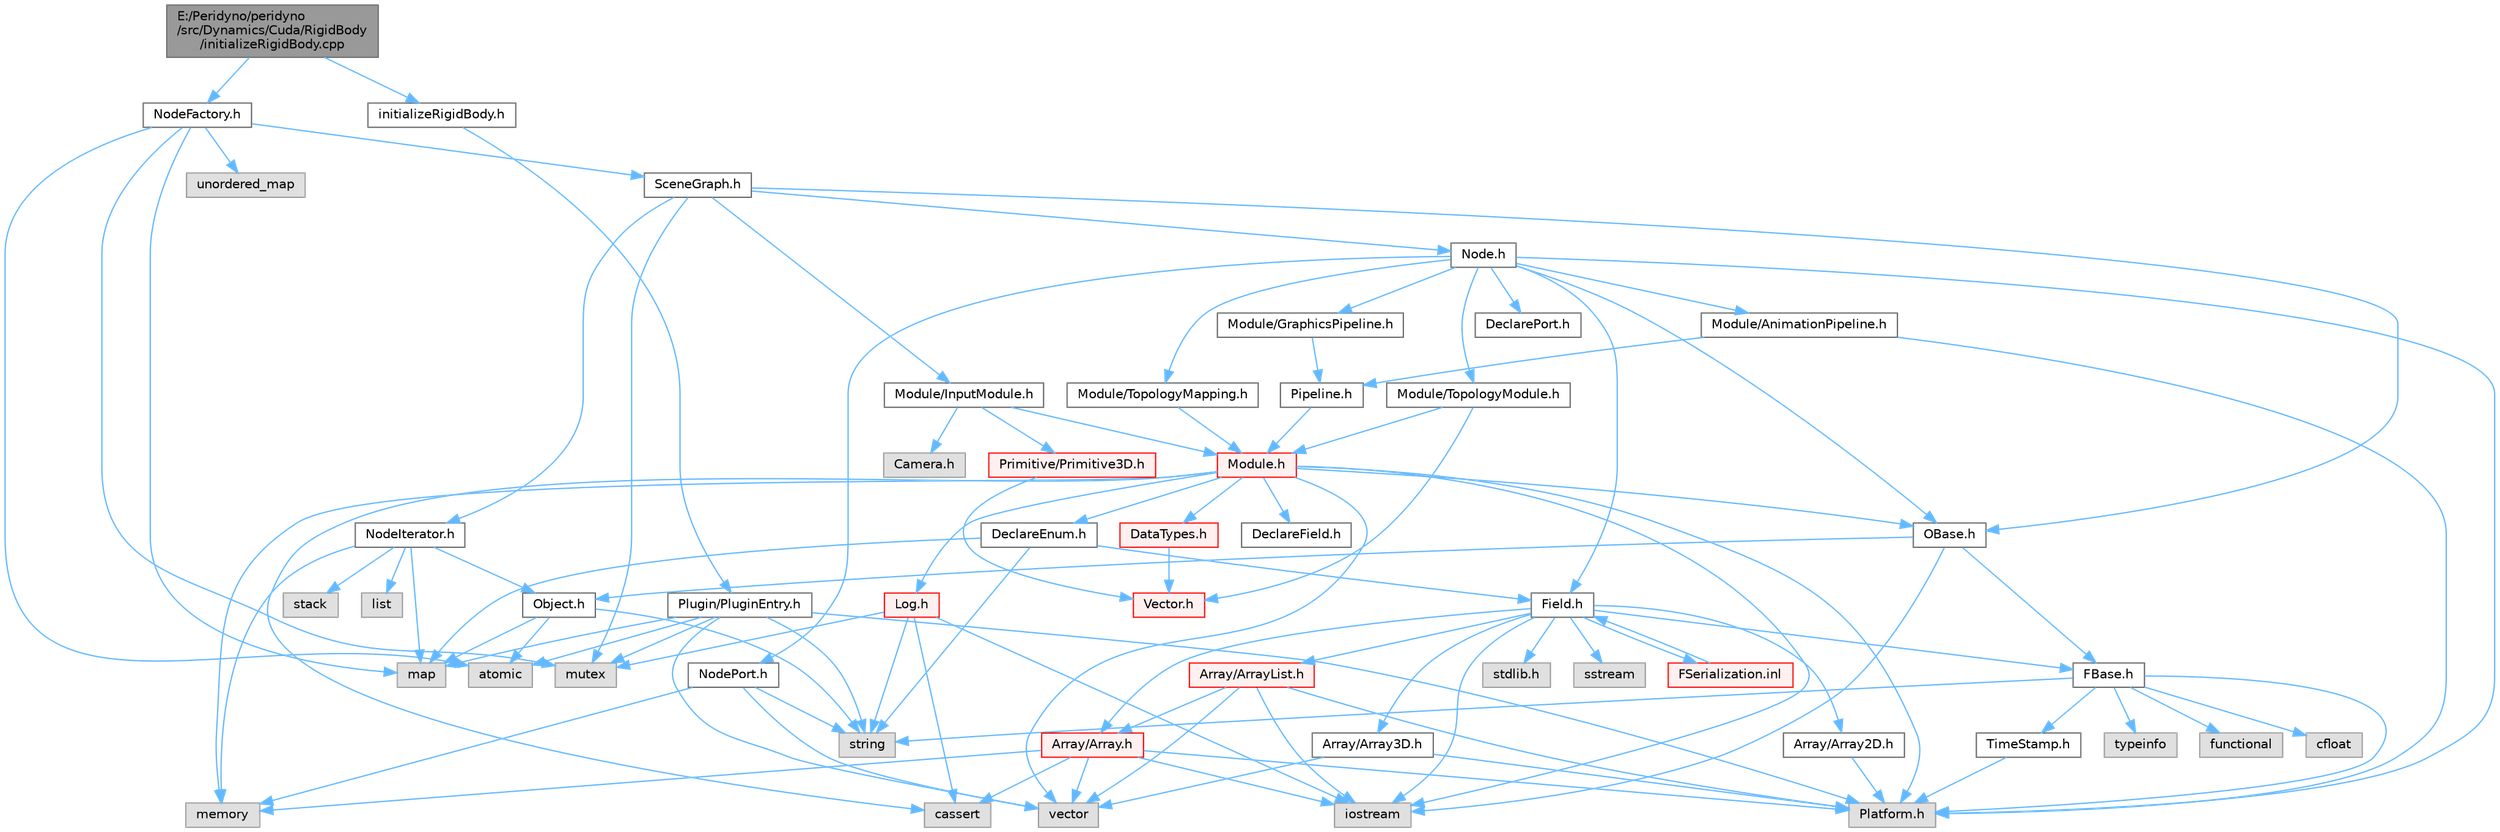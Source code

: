 digraph "E:/Peridyno/peridyno/src/Dynamics/Cuda/RigidBody/initializeRigidBody.cpp"
{
 // LATEX_PDF_SIZE
  bgcolor="transparent";
  edge [fontname=Helvetica,fontsize=10,labelfontname=Helvetica,labelfontsize=10];
  node [fontname=Helvetica,fontsize=10,shape=box,height=0.2,width=0.4];
  Node1 [id="Node000001",label="E:/Peridyno/peridyno\l/src/Dynamics/Cuda/RigidBody\l/initializeRigidBody.cpp",height=0.2,width=0.4,color="gray40", fillcolor="grey60", style="filled", fontcolor="black",tooltip=" "];
  Node1 -> Node2 [id="edge1_Node000001_Node000002",color="steelblue1",style="solid",tooltip=" "];
  Node2 [id="Node000002",label="initializeRigidBody.h",height=0.2,width=0.4,color="grey40", fillcolor="white", style="filled",URL="$initialize_rigid_body_8h.html",tooltip=" "];
  Node2 -> Node3 [id="edge2_Node000002_Node000003",color="steelblue1",style="solid",tooltip=" "];
  Node3 [id="Node000003",label="Plugin/PluginEntry.h",height=0.2,width=0.4,color="grey40", fillcolor="white", style="filled",URL="$_plugin_entry_8h.html",tooltip=" "];
  Node3 -> Node4 [id="edge3_Node000003_Node000004",color="steelblue1",style="solid",tooltip=" "];
  Node4 [id="Node000004",label="string",height=0.2,width=0.4,color="grey60", fillcolor="#E0E0E0", style="filled",tooltip=" "];
  Node3 -> Node5 [id="edge4_Node000003_Node000005",color="steelblue1",style="solid",tooltip=" "];
  Node5 [id="Node000005",label="map",height=0.2,width=0.4,color="grey60", fillcolor="#E0E0E0", style="filled",tooltip=" "];
  Node3 -> Node6 [id="edge5_Node000003_Node000006",color="steelblue1",style="solid",tooltip=" "];
  Node6 [id="Node000006",label="vector",height=0.2,width=0.4,color="grey60", fillcolor="#E0E0E0", style="filled",tooltip=" "];
  Node3 -> Node7 [id="edge6_Node000003_Node000007",color="steelblue1",style="solid",tooltip=" "];
  Node7 [id="Node000007",label="atomic",height=0.2,width=0.4,color="grey60", fillcolor="#E0E0E0", style="filled",tooltip=" "];
  Node3 -> Node8 [id="edge7_Node000003_Node000008",color="steelblue1",style="solid",tooltip=" "];
  Node8 [id="Node000008",label="mutex",height=0.2,width=0.4,color="grey60", fillcolor="#E0E0E0", style="filled",tooltip=" "];
  Node3 -> Node9 [id="edge8_Node000003_Node000009",color="steelblue1",style="solid",tooltip=" "];
  Node9 [id="Node000009",label="Platform.h",height=0.2,width=0.4,color="grey60", fillcolor="#E0E0E0", style="filled",tooltip=" "];
  Node1 -> Node10 [id="edge9_Node000001_Node000010",color="steelblue1",style="solid",tooltip=" "];
  Node10 [id="Node000010",label="NodeFactory.h",height=0.2,width=0.4,color="grey40", fillcolor="white", style="filled",URL="$_node_factory_8h.html",tooltip=" "];
  Node10 -> Node7 [id="edge10_Node000010_Node000007",color="steelblue1",style="solid",tooltip=" "];
  Node10 -> Node8 [id="edge11_Node000010_Node000008",color="steelblue1",style="solid",tooltip=" "];
  Node10 -> Node5 [id="edge12_Node000010_Node000005",color="steelblue1",style="solid",tooltip=" "];
  Node10 -> Node11 [id="edge13_Node000010_Node000011",color="steelblue1",style="solid",tooltip=" "];
  Node11 [id="Node000011",label="unordered_map",height=0.2,width=0.4,color="grey60", fillcolor="#E0E0E0", style="filled",tooltip=" "];
  Node10 -> Node12 [id="edge14_Node000010_Node000012",color="steelblue1",style="solid",tooltip=" "];
  Node12 [id="Node000012",label="SceneGraph.h",height=0.2,width=0.4,color="grey40", fillcolor="white", style="filled",URL="$_scene_graph_8h.html",tooltip=" "];
  Node12 -> Node13 [id="edge15_Node000012_Node000013",color="steelblue1",style="solid",tooltip=" "];
  Node13 [id="Node000013",label="OBase.h",height=0.2,width=0.4,color="grey40", fillcolor="white", style="filled",URL="$_o_base_8h.html",tooltip=" "];
  Node13 -> Node14 [id="edge16_Node000013_Node000014",color="steelblue1",style="solid",tooltip=" "];
  Node14 [id="Node000014",label="iostream",height=0.2,width=0.4,color="grey60", fillcolor="#E0E0E0", style="filled",tooltip=" "];
  Node13 -> Node15 [id="edge17_Node000013_Node000015",color="steelblue1",style="solid",tooltip=" "];
  Node15 [id="Node000015",label="FBase.h",height=0.2,width=0.4,color="grey40", fillcolor="white", style="filled",URL="$_f_base_8h.html",tooltip=" "];
  Node15 -> Node9 [id="edge18_Node000015_Node000009",color="steelblue1",style="solid",tooltip=" "];
  Node15 -> Node16 [id="edge19_Node000015_Node000016",color="steelblue1",style="solid",tooltip=" "];
  Node16 [id="Node000016",label="TimeStamp.h",height=0.2,width=0.4,color="grey40", fillcolor="white", style="filled",URL="$_time_stamp_8h.html",tooltip=" "];
  Node16 -> Node9 [id="edge20_Node000016_Node000009",color="steelblue1",style="solid",tooltip=" "];
  Node15 -> Node17 [id="edge21_Node000015_Node000017",color="steelblue1",style="solid",tooltip=" "];
  Node17 [id="Node000017",label="typeinfo",height=0.2,width=0.4,color="grey60", fillcolor="#E0E0E0", style="filled",tooltip=" "];
  Node15 -> Node4 [id="edge22_Node000015_Node000004",color="steelblue1",style="solid",tooltip=" "];
  Node15 -> Node18 [id="edge23_Node000015_Node000018",color="steelblue1",style="solid",tooltip=" "];
  Node18 [id="Node000018",label="functional",height=0.2,width=0.4,color="grey60", fillcolor="#E0E0E0", style="filled",tooltip=" "];
  Node15 -> Node19 [id="edge24_Node000015_Node000019",color="steelblue1",style="solid",tooltip=" "];
  Node19 [id="Node000019",label="cfloat",height=0.2,width=0.4,color="grey60", fillcolor="#E0E0E0", style="filled",tooltip=" "];
  Node13 -> Node20 [id="edge25_Node000013_Node000020",color="steelblue1",style="solid",tooltip=" "];
  Node20 [id="Node000020",label="Object.h",height=0.2,width=0.4,color="grey40", fillcolor="white", style="filled",URL="$_object_8h.html",tooltip=" "];
  Node20 -> Node4 [id="edge26_Node000020_Node000004",color="steelblue1",style="solid",tooltip=" "];
  Node20 -> Node7 [id="edge27_Node000020_Node000007",color="steelblue1",style="solid",tooltip=" "];
  Node20 -> Node5 [id="edge28_Node000020_Node000005",color="steelblue1",style="solid",tooltip=" "];
  Node12 -> Node21 [id="edge29_Node000012_Node000021",color="steelblue1",style="solid",tooltip=" "];
  Node21 [id="Node000021",label="Node.h",height=0.2,width=0.4,color="grey40", fillcolor="white", style="filled",URL="$_node_8h.html",tooltip=" "];
  Node21 -> Node13 [id="edge30_Node000021_Node000013",color="steelblue1",style="solid",tooltip=" "];
  Node21 -> Node22 [id="edge31_Node000021_Node000022",color="steelblue1",style="solid",tooltip=" "];
  Node22 [id="Node000022",label="Field.h",height=0.2,width=0.4,color="grey40", fillcolor="white", style="filled",URL="$_field_8h.html",tooltip=" "];
  Node22 -> Node14 [id="edge32_Node000022_Node000014",color="steelblue1",style="solid",tooltip=" "];
  Node22 -> Node23 [id="edge33_Node000022_Node000023",color="steelblue1",style="solid",tooltip=" "];
  Node23 [id="Node000023",label="stdlib.h",height=0.2,width=0.4,color="grey60", fillcolor="#E0E0E0", style="filled",tooltip=" "];
  Node22 -> Node24 [id="edge34_Node000022_Node000024",color="steelblue1",style="solid",tooltip=" "];
  Node24 [id="Node000024",label="sstream",height=0.2,width=0.4,color="grey60", fillcolor="#E0E0E0", style="filled",tooltip=" "];
  Node22 -> Node15 [id="edge35_Node000022_Node000015",color="steelblue1",style="solid",tooltip=" "];
  Node22 -> Node25 [id="edge36_Node000022_Node000025",color="steelblue1",style="solid",tooltip=" "];
  Node25 [id="Node000025",label="Array/Array.h",height=0.2,width=0.4,color="red", fillcolor="#FFF0F0", style="filled",URL="$_array_8h.html",tooltip=" "];
  Node25 -> Node9 [id="edge37_Node000025_Node000009",color="steelblue1",style="solid",tooltip=" "];
  Node25 -> Node26 [id="edge38_Node000025_Node000026",color="steelblue1",style="solid",tooltip=" "];
  Node26 [id="Node000026",label="cassert",height=0.2,width=0.4,color="grey60", fillcolor="#E0E0E0", style="filled",tooltip=" "];
  Node25 -> Node6 [id="edge39_Node000025_Node000006",color="steelblue1",style="solid",tooltip=" "];
  Node25 -> Node14 [id="edge40_Node000025_Node000014",color="steelblue1",style="solid",tooltip=" "];
  Node25 -> Node27 [id="edge41_Node000025_Node000027",color="steelblue1",style="solid",tooltip=" "];
  Node27 [id="Node000027",label="memory",height=0.2,width=0.4,color="grey60", fillcolor="#E0E0E0", style="filled",tooltip=" "];
  Node22 -> Node29 [id="edge42_Node000022_Node000029",color="steelblue1",style="solid",tooltip=" "];
  Node29 [id="Node000029",label="Array/Array2D.h",height=0.2,width=0.4,color="grey40", fillcolor="white", style="filled",URL="$_array2_d_8h.html",tooltip=" "];
  Node29 -> Node9 [id="edge43_Node000029_Node000009",color="steelblue1",style="solid",tooltip=" "];
  Node22 -> Node30 [id="edge44_Node000022_Node000030",color="steelblue1",style="solid",tooltip=" "];
  Node30 [id="Node000030",label="Array/Array3D.h",height=0.2,width=0.4,color="grey40", fillcolor="white", style="filled",URL="$_array3_d_8h.html",tooltip=" "];
  Node30 -> Node9 [id="edge45_Node000030_Node000009",color="steelblue1",style="solid",tooltip=" "];
  Node30 -> Node6 [id="edge46_Node000030_Node000006",color="steelblue1",style="solid",tooltip=" "];
  Node22 -> Node31 [id="edge47_Node000022_Node000031",color="steelblue1",style="solid",tooltip=" "];
  Node31 [id="Node000031",label="Array/ArrayList.h",height=0.2,width=0.4,color="red", fillcolor="#FFF0F0", style="filled",URL="$_array_list_8h.html",tooltip=" "];
  Node31 -> Node6 [id="edge48_Node000031_Node000006",color="steelblue1",style="solid",tooltip=" "];
  Node31 -> Node14 [id="edge49_Node000031_Node000014",color="steelblue1",style="solid",tooltip=" "];
  Node31 -> Node9 [id="edge50_Node000031_Node000009",color="steelblue1",style="solid",tooltip=" "];
  Node31 -> Node25 [id="edge51_Node000031_Node000025",color="steelblue1",style="solid",tooltip=" "];
  Node22 -> Node72 [id="edge52_Node000022_Node000072",color="steelblue1",style="solid",tooltip=" "];
  Node72 [id="Node000072",label="FSerialization.inl",height=0.2,width=0.4,color="red", fillcolor="#FFF0F0", style="filled",URL="$_f_serialization_8inl.html",tooltip=" "];
  Node72 -> Node22 [id="edge53_Node000072_Node000022",color="steelblue1",style="solid",tooltip=" "];
  Node21 -> Node9 [id="edge54_Node000021_Node000009",color="steelblue1",style="solid",tooltip=" "];
  Node21 -> Node76 [id="edge55_Node000021_Node000076",color="steelblue1",style="solid",tooltip=" "];
  Node76 [id="Node000076",label="DeclarePort.h",height=0.2,width=0.4,color="grey40", fillcolor="white", style="filled",URL="$_declare_port_8h.html",tooltip=" "];
  Node21 -> Node77 [id="edge56_Node000021_Node000077",color="steelblue1",style="solid",tooltip=" "];
  Node77 [id="Node000077",label="NodePort.h",height=0.2,width=0.4,color="grey40", fillcolor="white", style="filled",URL="$_node_port_8h.html",tooltip=" "];
  Node77 -> Node4 [id="edge57_Node000077_Node000004",color="steelblue1",style="solid",tooltip=" "];
  Node77 -> Node6 [id="edge58_Node000077_Node000006",color="steelblue1",style="solid",tooltip=" "];
  Node77 -> Node27 [id="edge59_Node000077_Node000027",color="steelblue1",style="solid",tooltip=" "];
  Node21 -> Node78 [id="edge60_Node000021_Node000078",color="steelblue1",style="solid",tooltip=" "];
  Node78 [id="Node000078",label="Module/TopologyModule.h",height=0.2,width=0.4,color="grey40", fillcolor="white", style="filled",URL="$_topology_module_8h.html",tooltip=" "];
  Node78 -> Node36 [id="edge61_Node000078_Node000036",color="steelblue1",style="solid",tooltip=" "];
  Node36 [id="Node000036",label="Vector.h",height=0.2,width=0.4,color="red", fillcolor="#FFF0F0", style="filled",URL="$_vector_8h.html",tooltip=" "];
  Node78 -> Node79 [id="edge62_Node000078_Node000079",color="steelblue1",style="solid",tooltip=" "];
  Node79 [id="Node000079",label="Module.h",height=0.2,width=0.4,color="red", fillcolor="#FFF0F0", style="filled",URL="$_module_8h.html",tooltip=" "];
  Node79 -> Node9 [id="edge63_Node000079_Node000009",color="steelblue1",style="solid",tooltip=" "];
  Node79 -> Node27 [id="edge64_Node000079_Node000027",color="steelblue1",style="solid",tooltip=" "];
  Node79 -> Node6 [id="edge65_Node000079_Node000006",color="steelblue1",style="solid",tooltip=" "];
  Node79 -> Node26 [id="edge66_Node000079_Node000026",color="steelblue1",style="solid",tooltip=" "];
  Node79 -> Node14 [id="edge67_Node000079_Node000014",color="steelblue1",style="solid",tooltip=" "];
  Node79 -> Node13 [id="edge68_Node000079_Node000013",color="steelblue1",style="solid",tooltip=" "];
  Node79 -> Node80 [id="edge69_Node000079_Node000080",color="steelblue1",style="solid",tooltip=" "];
  Node80 [id="Node000080",label="Log.h",height=0.2,width=0.4,color="red", fillcolor="#FFF0F0", style="filled",URL="$_log_8h.html",tooltip=" "];
  Node80 -> Node8 [id="edge70_Node000080_Node000008",color="steelblue1",style="solid",tooltip=" "];
  Node80 -> Node4 [id="edge71_Node000080_Node000004",color="steelblue1",style="solid",tooltip=" "];
  Node80 -> Node14 [id="edge72_Node000080_Node000014",color="steelblue1",style="solid",tooltip=" "];
  Node80 -> Node26 [id="edge73_Node000080_Node000026",color="steelblue1",style="solid",tooltip=" "];
  Node79 -> Node87 [id="edge74_Node000079_Node000087",color="steelblue1",style="solid",tooltip=" "];
  Node87 [id="Node000087",label="DataTypes.h",height=0.2,width=0.4,color="red", fillcolor="#FFF0F0", style="filled",URL="$_data_types_8h.html",tooltip=" "];
  Node87 -> Node36 [id="edge75_Node000087_Node000036",color="steelblue1",style="solid",tooltip=" "];
  Node79 -> Node92 [id="edge76_Node000079_Node000092",color="steelblue1",style="solid",tooltip=" "];
  Node92 [id="Node000092",label="DeclareEnum.h",height=0.2,width=0.4,color="grey40", fillcolor="white", style="filled",URL="$_declare_enum_8h.html",tooltip=" "];
  Node92 -> Node5 [id="edge77_Node000092_Node000005",color="steelblue1",style="solid",tooltip=" "];
  Node92 -> Node4 [id="edge78_Node000092_Node000004",color="steelblue1",style="solid",tooltip=" "];
  Node92 -> Node22 [id="edge79_Node000092_Node000022",color="steelblue1",style="solid",tooltip=" "];
  Node79 -> Node93 [id="edge80_Node000079_Node000093",color="steelblue1",style="solid",tooltip=" "];
  Node93 [id="Node000093",label="DeclareField.h",height=0.2,width=0.4,color="grey40", fillcolor="white", style="filled",URL="$_declare_field_8h.html",tooltip=" "];
  Node21 -> Node97 [id="edge81_Node000021_Node000097",color="steelblue1",style="solid",tooltip=" "];
  Node97 [id="Node000097",label="Module/TopologyMapping.h",height=0.2,width=0.4,color="grey40", fillcolor="white", style="filled",URL="$_topology_mapping_8h.html",tooltip=" "];
  Node97 -> Node79 [id="edge82_Node000097_Node000079",color="steelblue1",style="solid",tooltip=" "];
  Node21 -> Node98 [id="edge83_Node000021_Node000098",color="steelblue1",style="solid",tooltip=" "];
  Node98 [id="Node000098",label="Module/AnimationPipeline.h",height=0.2,width=0.4,color="grey40", fillcolor="white", style="filled",URL="$_animation_pipeline_8h.html",tooltip=" "];
  Node98 -> Node99 [id="edge84_Node000098_Node000099",color="steelblue1",style="solid",tooltip=" "];
  Node99 [id="Node000099",label="Pipeline.h",height=0.2,width=0.4,color="grey40", fillcolor="white", style="filled",URL="$_pipeline_8h.html",tooltip=" "];
  Node99 -> Node79 [id="edge85_Node000099_Node000079",color="steelblue1",style="solid",tooltip=" "];
  Node98 -> Node9 [id="edge86_Node000098_Node000009",color="steelblue1",style="solid",tooltip=" "];
  Node21 -> Node100 [id="edge87_Node000021_Node000100",color="steelblue1",style="solid",tooltip=" "];
  Node100 [id="Node000100",label="Module/GraphicsPipeline.h",height=0.2,width=0.4,color="grey40", fillcolor="white", style="filled",URL="$_graphics_pipeline_8h.html",tooltip=" "];
  Node100 -> Node99 [id="edge88_Node000100_Node000099",color="steelblue1",style="solid",tooltip=" "];
  Node12 -> Node101 [id="edge89_Node000012_Node000101",color="steelblue1",style="solid",tooltip=" "];
  Node101 [id="Node000101",label="NodeIterator.h",height=0.2,width=0.4,color="grey40", fillcolor="white", style="filled",URL="$_node_iterator_8h.html",tooltip=" "];
  Node101 -> Node102 [id="edge90_Node000101_Node000102",color="steelblue1",style="solid",tooltip=" "];
  Node102 [id="Node000102",label="stack",height=0.2,width=0.4,color="grey60", fillcolor="#E0E0E0", style="filled",tooltip=" "];
  Node101 -> Node103 [id="edge91_Node000101_Node000103",color="steelblue1",style="solid",tooltip=" "];
  Node103 [id="Node000103",label="list",height=0.2,width=0.4,color="grey60", fillcolor="#E0E0E0", style="filled",tooltip=" "];
  Node101 -> Node5 [id="edge92_Node000101_Node000005",color="steelblue1",style="solid",tooltip=" "];
  Node101 -> Node27 [id="edge93_Node000101_Node000027",color="steelblue1",style="solid",tooltip=" "];
  Node101 -> Node20 [id="edge94_Node000101_Node000020",color="steelblue1",style="solid",tooltip=" "];
  Node12 -> Node104 [id="edge95_Node000012_Node000104",color="steelblue1",style="solid",tooltip=" "];
  Node104 [id="Node000104",label="Module/InputModule.h",height=0.2,width=0.4,color="grey40", fillcolor="white", style="filled",URL="$_input_module_8h.html",tooltip=" "];
  Node104 -> Node79 [id="edge96_Node000104_Node000079",color="steelblue1",style="solid",tooltip=" "];
  Node104 -> Node105 [id="edge97_Node000104_Node000105",color="steelblue1",style="solid",tooltip=" "];
  Node105 [id="Node000105",label="Camera.h",height=0.2,width=0.4,color="grey60", fillcolor="#E0E0E0", style="filled",tooltip=" "];
  Node104 -> Node106 [id="edge98_Node000104_Node000106",color="steelblue1",style="solid",tooltip=" "];
  Node106 [id="Node000106",label="Primitive/Primitive3D.h",height=0.2,width=0.4,color="red", fillcolor="#FFF0F0", style="filled",URL="$_primitive3_d_8h.html",tooltip=" "];
  Node106 -> Node36 [id="edge99_Node000106_Node000036",color="steelblue1",style="solid",tooltip=" "];
  Node12 -> Node8 [id="edge100_Node000012_Node000008",color="steelblue1",style="solid",tooltip=" "];
}
